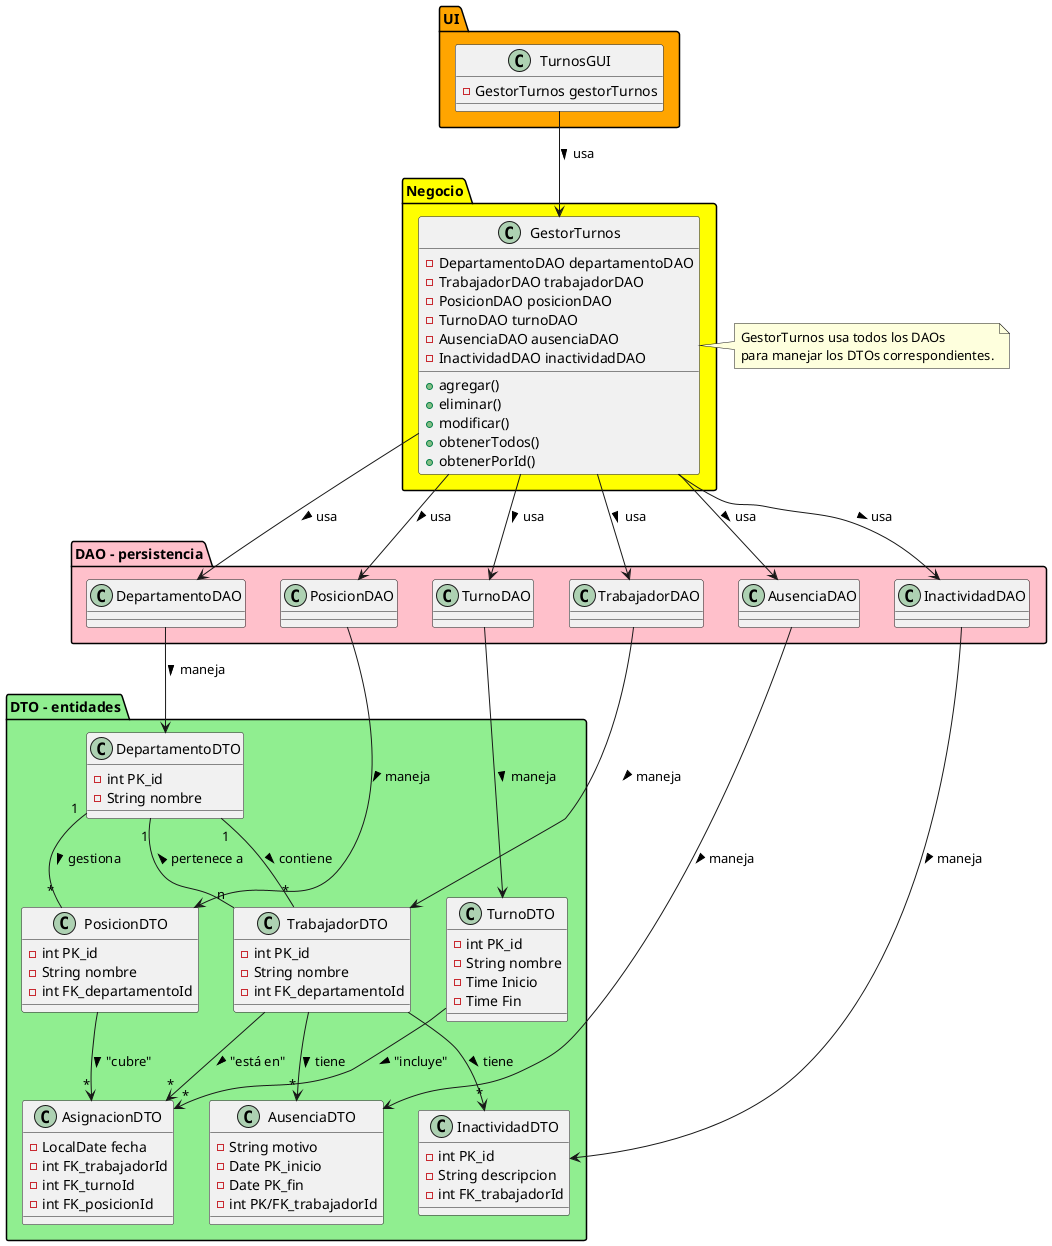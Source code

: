 @startuml turnos
' En un diagrama UML, las relaciones entre las clases a menudo se representan con líneas de asociación, por lo que no es necesario duplicar esta información en las listas dentro de las clases.
package "DTO - entidades" #LightGreen {

    class DepartamentoDTO {
        - int PK_id
        - String nombre
    }
    class TrabajadorDTO {
        - int PK_id
        - String nombre
        - int FK_departamentoId
    }
    class TurnoDTO {
        - int PK_id
        - String nombre
        - Time Inicio
        - Time Fin
    }
    class PosicionDTO {
        - int PK_id
        - String nombre
        - int FK_departamentoId
    }

    class AusenciaDTO {
        - String motivo
        - Date PK_inicio
        - Date PK_fin
        - int PK/FK_trabajadorId
    }

    class AsignacionDTO {
        - LocalDate fecha
        - int FK_trabajadorId
        - int FK_turnoId
        - int FK_posicionId
    }
    class InactividadDTO {
        - int PK_id
        - String descripcion
        - int FK_trabajadorId
    }


}

package "Negocio" #Yellow {
    class GestorTurnos {
        - DepartamentoDAO departamentoDAO
        - TrabajadorDAO trabajadorDAO
        - PosicionDAO posicionDAO
        - TurnoDAO turnoDAO
        - AusenciaDAO ausenciaDAO
        - InactividadDAO inactividadDAO
        + agregar()
        + eliminar()
        + modificar()
        + obtenerTodos()
        + obtenerPorId()
    }
}

package "DAO - persistencia" #Pink {
    class DepartamentoDAO {}
    class TrabajadorDAO {}
    class PosicionDAO {}
    class TurnoDAO {}
    class AusenciaDAO {}
    class InactividadDAO {}
}

package "UI" #Orange {
    class TurnosGUI {
        - GestorTurnos gestorTurnos
    }
}

DepartamentoDTO "1" -- "*" TrabajadorDTO : contiene >
DepartamentoDTO "1" -- "*" PosicionDTO : gestiona >
TrabajadorDTO "n" -- "1" DepartamentoDTO : pertenece a >
TrabajadorDTO -down-> "*" AusenciaDTO : tiene >
TrabajadorDTO -down-> "*" InactividadDTO : tiene >
TrabajadorDTO -down-> "*" AsignacionDTO : "está en" >
TurnoDTO -down-> "*" AsignacionDTO : "incluye" >
PosicionDTO -down-> "*" AsignacionDTO : "cubre" >

GestorTurnos -down-> DepartamentoDAO : usa >
GestorTurnos -down-> TrabajadorDAO : usa >
GestorTurnos -down-> PosicionDAO : usa >
GestorTurnos -down-> TurnoDAO : usa >
GestorTurnos -down-> AusenciaDAO : usa >
GestorTurnos -down-> InactividadDAO : usa >

DepartamentoDAO -down-> DepartamentoDTO : maneja >
TrabajadorDAO -down-> TrabajadorDTO : maneja >
PosicionDAO -down-> PosicionDTO : maneja >
TurnoDAO -down-> TurnoDTO : maneja >
AusenciaDAO -down-> AusenciaDTO : maneja >
InactividadDAO -down-> InactividadDTO : maneja >

TurnosGUI -down-> GestorTurnos : usa >

note right of GestorTurnos
    GestorTurnos usa todos los DAOs
    para manejar los DTOs correspondientes.
end note

@enduml